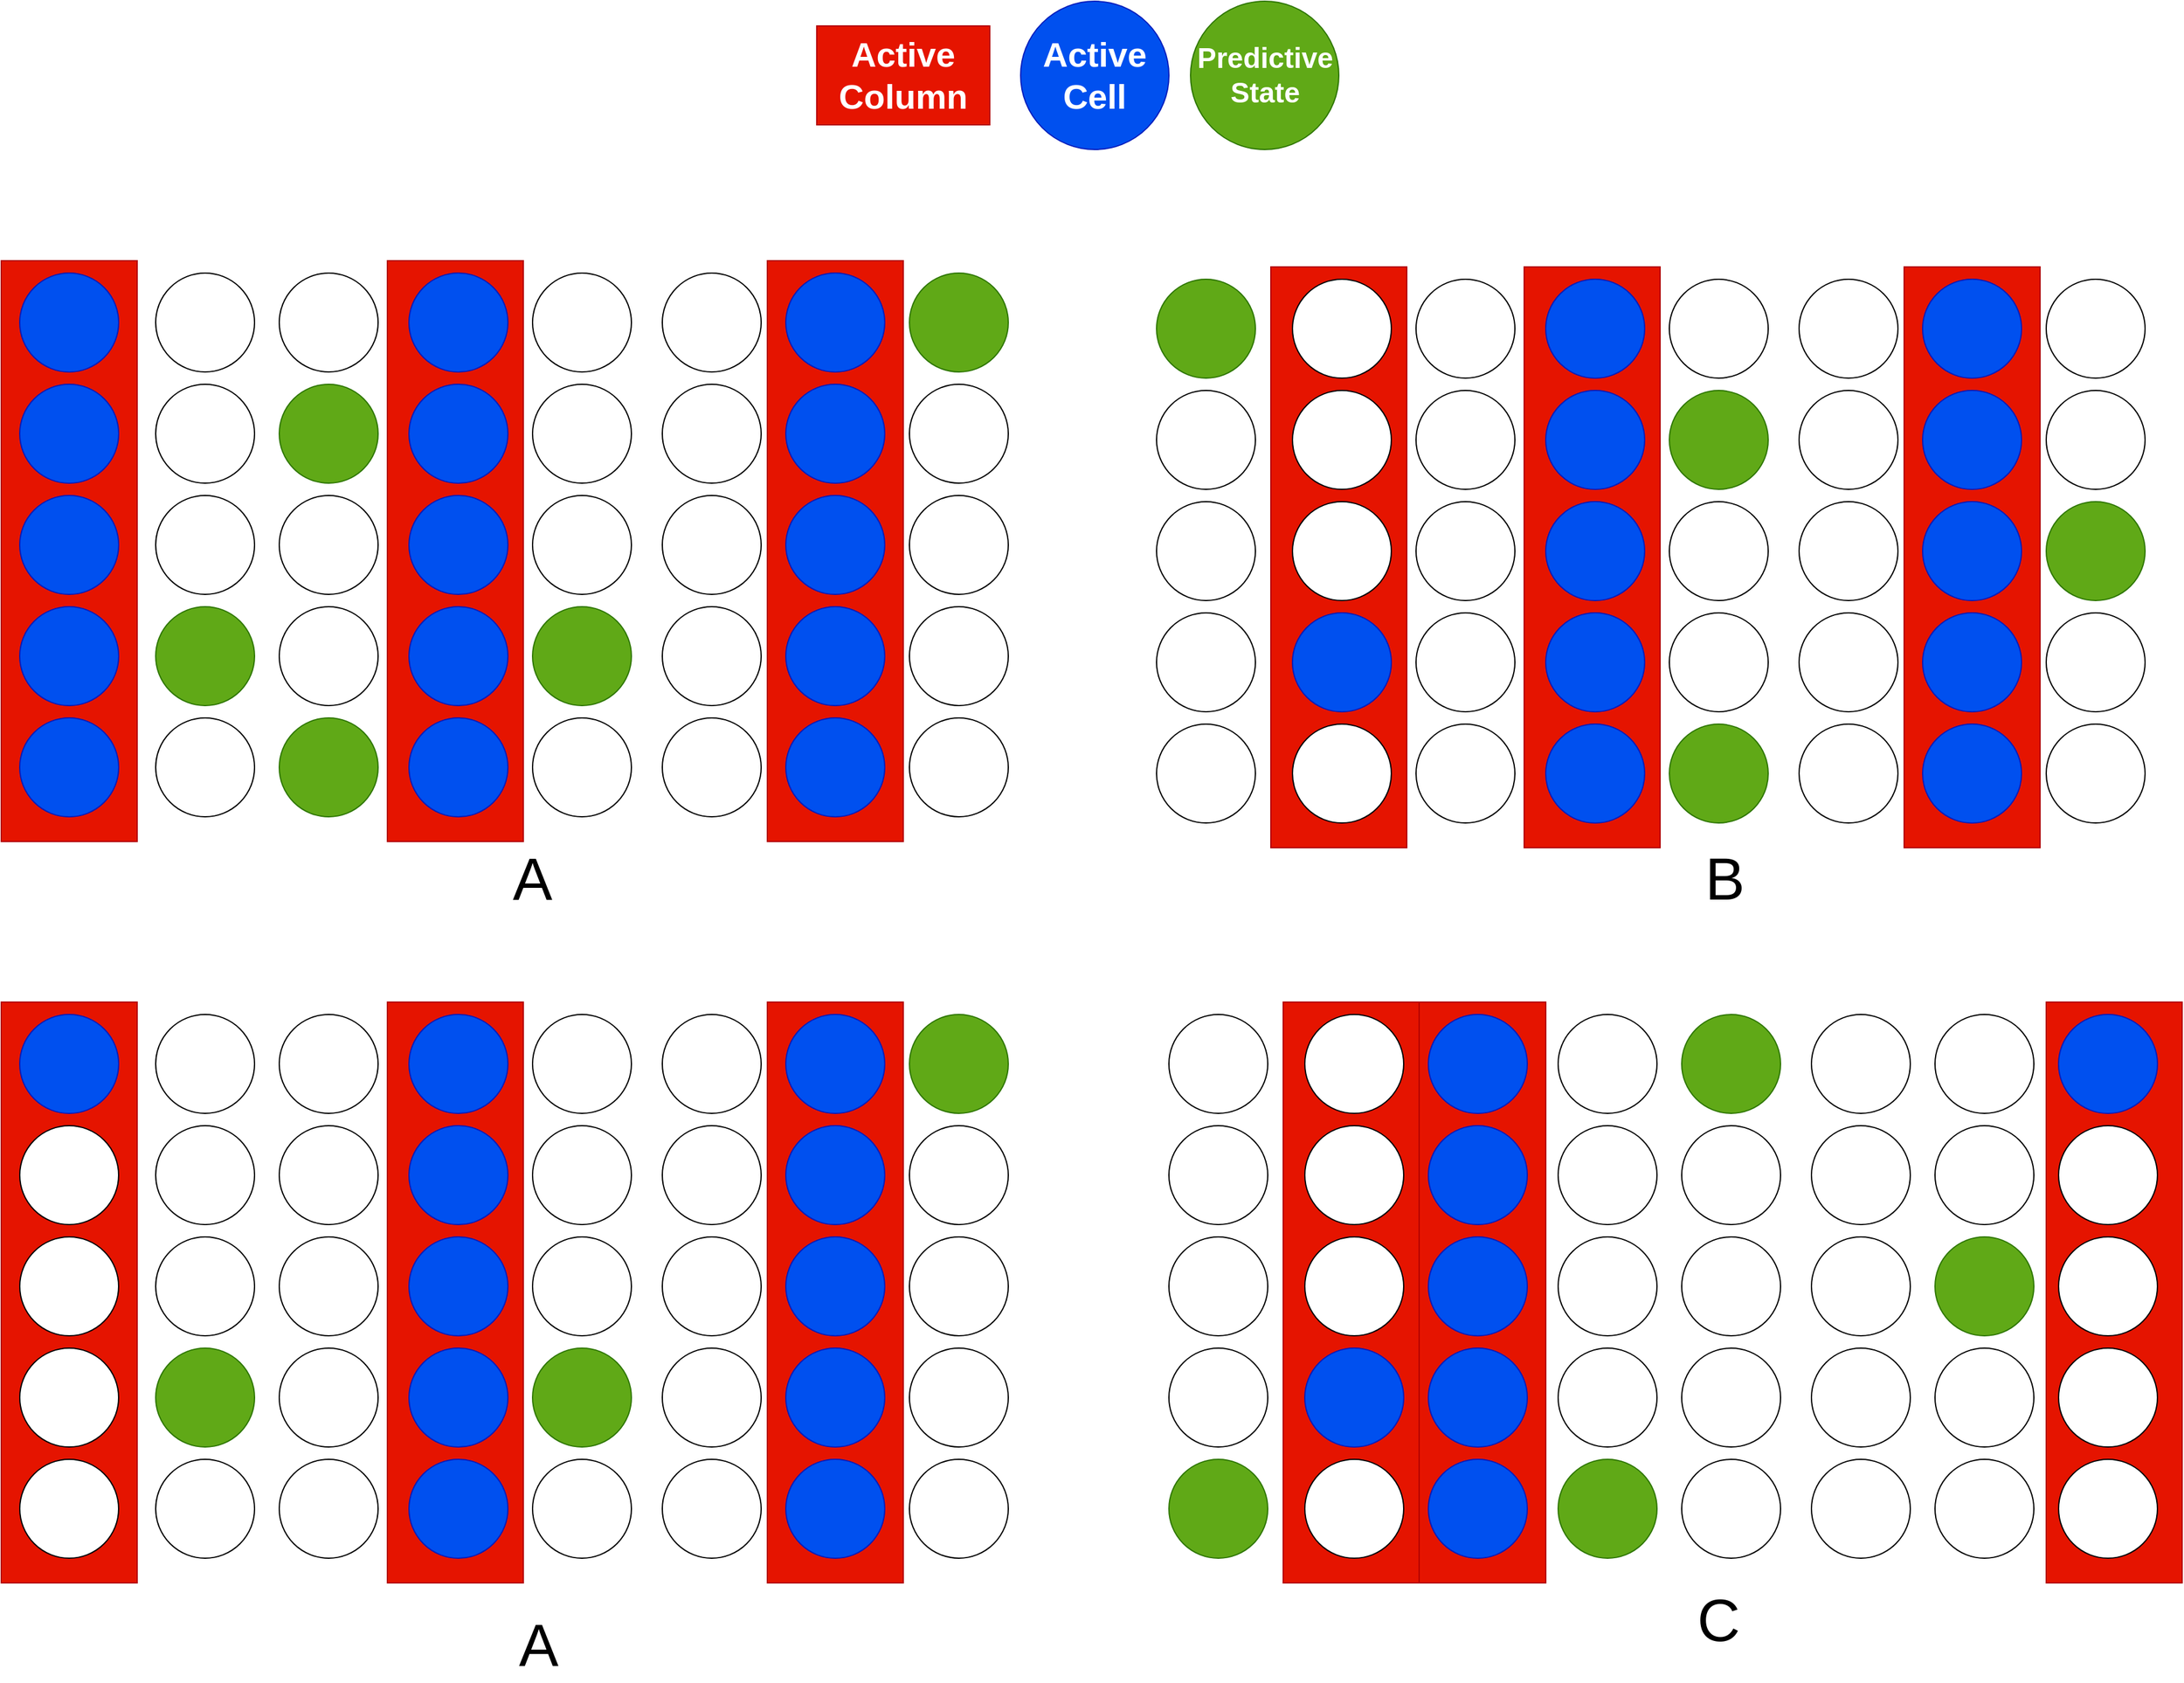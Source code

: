 <mxfile version="10.6.2" type="device"><diagram id="vRl3H_uOn_F6-EeL6RsB" name="Page-1"><mxGraphModel dx="2788" dy="1520" grid="1" gridSize="10" guides="1" tooltips="1" connect="1" arrows="1" fold="1" page="1" pageScale="1" pageWidth="850" pageHeight="1100" math="0" shadow="0"><root><mxCell id="0"/><mxCell id="1" parent="0"/><mxCell id="2DzXHyVf-GQSDitXExk8-95" value="" style="rounded=0;whiteSpace=wrap;html=1;fillColor=#e51400;strokeColor=#B20000;fontColor=#ffffff;" parent="1" vertex="1"><mxGeometry x="680" y="670" width="110" height="470" as="geometry"/></mxCell><mxCell id="2DzXHyVf-GQSDitXExk8-94" value="" style="rounded=0;whiteSpace=wrap;html=1;fillColor=#e51400;strokeColor=#B20000;fontColor=#ffffff;" parent="1" vertex="1"><mxGeometry x="372.5" y="670" width="110" height="470" as="geometry"/></mxCell><mxCell id="2DzXHyVf-GQSDitXExk8-93" value="" style="rounded=0;whiteSpace=wrap;html=1;fillColor=#e51400;strokeColor=#B20000;fontColor=#ffffff;" parent="1" vertex="1"><mxGeometry x="60" y="670" width="110" height="470" as="geometry"/></mxCell><mxCell id="2DzXHyVf-GQSDitXExk8-43" value="" style="ellipse;whiteSpace=wrap;html=1;aspect=fixed;fillColor=#0050ef;strokeColor=#001DBC;fontColor=#ffffff;" parent="1" vertex="1"><mxGeometry x="75" y="680" width="80" height="80" as="geometry"/></mxCell><mxCell id="2DzXHyVf-GQSDitXExk8-44" value="" style="ellipse;whiteSpace=wrap;html=1;aspect=fixed;fillColor=#0050ef;strokeColor=#001DBC;fontColor=#ffffff;" parent="1" vertex="1"><mxGeometry x="75" y="770" width="80" height="80" as="geometry"/></mxCell><mxCell id="2DzXHyVf-GQSDitXExk8-45" value="" style="ellipse;whiteSpace=wrap;html=1;aspect=fixed;fillColor=#0050ef;strokeColor=#001DBC;fontColor=#ffffff;" parent="1" vertex="1"><mxGeometry x="75" y="860" width="80" height="80" as="geometry"/></mxCell><mxCell id="2DzXHyVf-GQSDitXExk8-46" value="" style="ellipse;whiteSpace=wrap;html=1;aspect=fixed;fillColor=#0050ef;strokeColor=#001DBC;fontColor=#ffffff;" parent="1" vertex="1"><mxGeometry x="75" y="950" width="80" height="80" as="geometry"/></mxCell><mxCell id="2DzXHyVf-GQSDitXExk8-47" value="" style="ellipse;whiteSpace=wrap;html=1;aspect=fixed;fillColor=#0050ef;strokeColor=#001DBC;fontColor=#ffffff;" parent="1" vertex="1"><mxGeometry x="75" y="1040" width="80" height="80" as="geometry"/></mxCell><mxCell id="2DzXHyVf-GQSDitXExk8-48" value="" style="ellipse;whiteSpace=wrap;html=1;aspect=fixed;" parent="1" vertex="1"><mxGeometry x="185" y="680" width="80" height="80" as="geometry"/></mxCell><mxCell id="2DzXHyVf-GQSDitXExk8-49" value="" style="ellipse;whiteSpace=wrap;html=1;aspect=fixed;" parent="1" vertex="1"><mxGeometry x="185" y="770" width="80" height="80" as="geometry"/></mxCell><mxCell id="2DzXHyVf-GQSDitXExk8-50" value="" style="ellipse;whiteSpace=wrap;html=1;aspect=fixed;" parent="1" vertex="1"><mxGeometry x="185" y="860" width="80" height="80" as="geometry"/></mxCell><mxCell id="2DzXHyVf-GQSDitXExk8-51" value="" style="ellipse;whiteSpace=wrap;html=1;aspect=fixed;fillColor=#60a917;strokeColor=#2D7600;fontColor=#ffffff;" parent="1" vertex="1"><mxGeometry x="185" y="950" width="80" height="80" as="geometry"/></mxCell><mxCell id="2DzXHyVf-GQSDitXExk8-52" value="" style="ellipse;whiteSpace=wrap;html=1;aspect=fixed;" parent="1" vertex="1"><mxGeometry x="185" y="1040" width="80" height="80" as="geometry"/></mxCell><mxCell id="2DzXHyVf-GQSDitXExk8-53" value="" style="ellipse;whiteSpace=wrap;html=1;aspect=fixed;" parent="1" vertex="1"><mxGeometry x="285" y="680" width="80" height="80" as="geometry"/></mxCell><mxCell id="2DzXHyVf-GQSDitXExk8-54" value="" style="ellipse;whiteSpace=wrap;html=1;aspect=fixed;fillColor=#60a917;strokeColor=#2D7600;fontColor=#ffffff;" parent="1" vertex="1"><mxGeometry x="285" y="770" width="80" height="80" as="geometry"/></mxCell><mxCell id="2DzXHyVf-GQSDitXExk8-55" value="" style="ellipse;whiteSpace=wrap;html=1;aspect=fixed;" parent="1" vertex="1"><mxGeometry x="285" y="860" width="80" height="80" as="geometry"/></mxCell><mxCell id="2DzXHyVf-GQSDitXExk8-56" value="" style="ellipse;whiteSpace=wrap;html=1;aspect=fixed;" parent="1" vertex="1"><mxGeometry x="285" y="950" width="80" height="80" as="geometry"/></mxCell><mxCell id="2DzXHyVf-GQSDitXExk8-57" value="" style="ellipse;whiteSpace=wrap;html=1;aspect=fixed;fillColor=#60a917;strokeColor=#2D7600;fontColor=#ffffff;" parent="1" vertex="1"><mxGeometry x="285" y="1040" width="80" height="80" as="geometry"/></mxCell><mxCell id="2DzXHyVf-GQSDitXExk8-58" value="" style="ellipse;whiteSpace=wrap;html=1;aspect=fixed;fillColor=#0050ef;strokeColor=#001DBC;fontColor=#ffffff;" parent="1" vertex="1"><mxGeometry x="390" y="680" width="80" height="80" as="geometry"/></mxCell><mxCell id="2DzXHyVf-GQSDitXExk8-59" value="" style="ellipse;whiteSpace=wrap;html=1;aspect=fixed;fillColor=#0050ef;strokeColor=#001DBC;fontColor=#ffffff;" parent="1" vertex="1"><mxGeometry x="390" y="770" width="80" height="80" as="geometry"/></mxCell><mxCell id="2DzXHyVf-GQSDitXExk8-60" value="" style="ellipse;whiteSpace=wrap;html=1;aspect=fixed;fillColor=#0050ef;strokeColor=#001DBC;fontColor=#ffffff;" parent="1" vertex="1"><mxGeometry x="390" y="860" width="80" height="80" as="geometry"/></mxCell><mxCell id="2DzXHyVf-GQSDitXExk8-61" value="" style="ellipse;whiteSpace=wrap;html=1;aspect=fixed;fillColor=#0050ef;strokeColor=#001DBC;fontColor=#ffffff;" parent="1" vertex="1"><mxGeometry x="390" y="950" width="80" height="80" as="geometry"/></mxCell><mxCell id="2DzXHyVf-GQSDitXExk8-62" value="" style="ellipse;whiteSpace=wrap;html=1;aspect=fixed;fillColor=#0050ef;strokeColor=#001DBC;fontColor=#ffffff;" parent="1" vertex="1"><mxGeometry x="390" y="1040" width="80" height="80" as="geometry"/></mxCell><mxCell id="2DzXHyVf-GQSDitXExk8-63" value="" style="ellipse;whiteSpace=wrap;html=1;aspect=fixed;" parent="1" vertex="1"><mxGeometry x="490" y="680" width="80" height="80" as="geometry"/></mxCell><mxCell id="2DzXHyVf-GQSDitXExk8-64" value="" style="ellipse;whiteSpace=wrap;html=1;aspect=fixed;" parent="1" vertex="1"><mxGeometry x="490" y="770" width="80" height="80" as="geometry"/></mxCell><mxCell id="2DzXHyVf-GQSDitXExk8-65" value="" style="ellipse;whiteSpace=wrap;html=1;aspect=fixed;" parent="1" vertex="1"><mxGeometry x="490" y="860" width="80" height="80" as="geometry"/></mxCell><mxCell id="2DzXHyVf-GQSDitXExk8-66" value="" style="ellipse;whiteSpace=wrap;html=1;aspect=fixed;fillColor=#60a917;strokeColor=#2D7600;fontColor=#ffffff;" parent="1" vertex="1"><mxGeometry x="490" y="950" width="80" height="80" as="geometry"/></mxCell><mxCell id="2DzXHyVf-GQSDitXExk8-67" value="" style="ellipse;whiteSpace=wrap;html=1;aspect=fixed;" parent="1" vertex="1"><mxGeometry x="490" y="1040" width="80" height="80" as="geometry"/></mxCell><mxCell id="2DzXHyVf-GQSDitXExk8-68" value="" style="ellipse;whiteSpace=wrap;html=1;aspect=fixed;" parent="1" vertex="1"><mxGeometry x="595" y="680" width="80" height="80" as="geometry"/></mxCell><mxCell id="2DzXHyVf-GQSDitXExk8-69" value="" style="ellipse;whiteSpace=wrap;html=1;aspect=fixed;" parent="1" vertex="1"><mxGeometry x="595" y="770" width="80" height="80" as="geometry"/></mxCell><mxCell id="2DzXHyVf-GQSDitXExk8-70" value="" style="ellipse;whiteSpace=wrap;html=1;aspect=fixed;" parent="1" vertex="1"><mxGeometry x="595" y="860" width="80" height="80" as="geometry"/></mxCell><mxCell id="2DzXHyVf-GQSDitXExk8-71" value="" style="ellipse;whiteSpace=wrap;html=1;aspect=fixed;" parent="1" vertex="1"><mxGeometry x="595" y="950" width="80" height="80" as="geometry"/></mxCell><mxCell id="2DzXHyVf-GQSDitXExk8-72" value="" style="ellipse;whiteSpace=wrap;html=1;aspect=fixed;" parent="1" vertex="1"><mxGeometry x="595" y="1040" width="80" height="80" as="geometry"/></mxCell><mxCell id="2DzXHyVf-GQSDitXExk8-73" value="" style="ellipse;whiteSpace=wrap;html=1;aspect=fixed;fillColor=#0050ef;strokeColor=#001DBC;fontColor=#ffffff;" parent="1" vertex="1"><mxGeometry x="695" y="680" width="80" height="80" as="geometry"/></mxCell><mxCell id="2DzXHyVf-GQSDitXExk8-74" value="" style="ellipse;whiteSpace=wrap;html=1;aspect=fixed;fillColor=#0050ef;strokeColor=#001DBC;fontColor=#ffffff;" parent="1" vertex="1"><mxGeometry x="695" y="770" width="80" height="80" as="geometry"/></mxCell><mxCell id="2DzXHyVf-GQSDitXExk8-75" value="" style="ellipse;whiteSpace=wrap;html=1;aspect=fixed;fillColor=#0050ef;strokeColor=#001DBC;fontColor=#ffffff;" parent="1" vertex="1"><mxGeometry x="695" y="860" width="80" height="80" as="geometry"/></mxCell><mxCell id="2DzXHyVf-GQSDitXExk8-76" value="" style="ellipse;whiteSpace=wrap;html=1;aspect=fixed;fillColor=#0050ef;strokeColor=#001DBC;fontColor=#ffffff;" parent="1" vertex="1"><mxGeometry x="695" y="950" width="80" height="80" as="geometry"/></mxCell><mxCell id="2DzXHyVf-GQSDitXExk8-77" value="" style="ellipse;whiteSpace=wrap;html=1;aspect=fixed;fillColor=#0050ef;strokeColor=#001DBC;fontColor=#ffffff;" parent="1" vertex="1"><mxGeometry x="695" y="1040" width="80" height="80" as="geometry"/></mxCell><mxCell id="2DzXHyVf-GQSDitXExk8-78" value="" style="ellipse;whiteSpace=wrap;html=1;aspect=fixed;fillColor=#60a917;strokeColor=#2D7600;fontColor=#ffffff;" parent="1" vertex="1"><mxGeometry x="795" y="680" width="80" height="80" as="geometry"/></mxCell><mxCell id="2DzXHyVf-GQSDitXExk8-79" value="" style="ellipse;whiteSpace=wrap;html=1;aspect=fixed;" parent="1" vertex="1"><mxGeometry x="795" y="770" width="80" height="80" as="geometry"/></mxCell><mxCell id="2DzXHyVf-GQSDitXExk8-80" value="" style="ellipse;whiteSpace=wrap;html=1;aspect=fixed;" parent="1" vertex="1"><mxGeometry x="795" y="860" width="80" height="80" as="geometry"/></mxCell><mxCell id="2DzXHyVf-GQSDitXExk8-81" value="" style="ellipse;whiteSpace=wrap;html=1;aspect=fixed;" parent="1" vertex="1"><mxGeometry x="795" y="950" width="80" height="80" as="geometry"/></mxCell><mxCell id="2DzXHyVf-GQSDitXExk8-82" value="" style="ellipse;whiteSpace=wrap;html=1;aspect=fixed;" parent="1" vertex="1"><mxGeometry x="795" y="1040" width="80" height="80" as="geometry"/></mxCell><mxCell id="2DzXHyVf-GQSDitXExk8-96" value="&lt;font style=&quot;font-size: 28px;&quot;&gt;Active Column&lt;/font&gt;" style="rounded=0;whiteSpace=wrap;html=1;fillColor=#e51400;strokeColor=#B20000;fontColor=#ffffff;fontSize=28;fontStyle=1" parent="1" vertex="1"><mxGeometry x="720" y="480" width="140" height="80" as="geometry"/></mxCell><mxCell id="2DzXHyVf-GQSDitXExk8-97" value="Active Cell" style="ellipse;whiteSpace=wrap;html=1;aspect=fixed;fontSize=28;fillColor=#0050ef;strokeColor=#001DBC;fontColor=#ffffff;fontStyle=1" parent="1" vertex="1"><mxGeometry x="885" y="460" width="120" height="120" as="geometry"/></mxCell><mxCell id="2DzXHyVf-GQSDitXExk8-98" value="Predictive&lt;br style=&quot;font-size: 23px;&quot;&gt;State&lt;br style=&quot;font-size: 23px;&quot;&gt;" style="ellipse;whiteSpace=wrap;html=1;aspect=fixed;fontSize=23;fillColor=#60a917;strokeColor=#2D7600;fontColor=#ffffff;fontStyle=1" parent="1" vertex="1"><mxGeometry x="1022.5" y="460" width="120" height="120" as="geometry"/></mxCell><mxCell id="YRMJ8QFON1464RhB-1rw-1" value="" style="rounded=0;whiteSpace=wrap;html=1;fillColor=#e51400;strokeColor=#B20000;fontColor=#ffffff;" parent="1" vertex="1"><mxGeometry x="1600" y="675" width="110" height="470" as="geometry"/></mxCell><mxCell id="YRMJ8QFON1464RhB-1rw-2" value="" style="rounded=0;whiteSpace=wrap;html=1;fillColor=#e51400;strokeColor=#B20000;fontColor=#ffffff;" parent="1" vertex="1"><mxGeometry x="1292.5" y="675" width="110" height="470" as="geometry"/></mxCell><mxCell id="YRMJ8QFON1464RhB-1rw-3" value="" style="rounded=0;whiteSpace=wrap;html=1;fillColor=#e51400;strokeColor=#B20000;fontColor=#ffffff;" parent="1" vertex="1"><mxGeometry x="1087.5" y="675" width="110" height="470" as="geometry"/></mxCell><mxCell id="YRMJ8QFON1464RhB-1rw-4" value="" style="ellipse;whiteSpace=wrap;html=1;aspect=fixed;fillColor=#60a917;strokeColor=#2D7600;fontColor=#ffffff;" parent="1" vertex="1"><mxGeometry x="995" y="685" width="80" height="80" as="geometry"/></mxCell><mxCell id="YRMJ8QFON1464RhB-1rw-5" value="" style="ellipse;whiteSpace=wrap;html=1;aspect=fixed;" parent="1" vertex="1"><mxGeometry x="995" y="775" width="80" height="80" as="geometry"/></mxCell><mxCell id="YRMJ8QFON1464RhB-1rw-6" value="" style="ellipse;whiteSpace=wrap;html=1;aspect=fixed;" parent="1" vertex="1"><mxGeometry x="995" y="865" width="80" height="80" as="geometry"/></mxCell><mxCell id="YRMJ8QFON1464RhB-1rw-7" value="" style="ellipse;whiteSpace=wrap;html=1;aspect=fixed;" parent="1" vertex="1"><mxGeometry x="995" y="955" width="80" height="80" as="geometry"/></mxCell><mxCell id="YRMJ8QFON1464RhB-1rw-8" value="" style="ellipse;whiteSpace=wrap;html=1;aspect=fixed;" parent="1" vertex="1"><mxGeometry x="995" y="1045" width="80" height="80" as="geometry"/></mxCell><mxCell id="YRMJ8QFON1464RhB-1rw-9" value="" style="ellipse;whiteSpace=wrap;html=1;aspect=fixed;" parent="1" vertex="1"><mxGeometry x="1105" y="685" width="80" height="80" as="geometry"/></mxCell><mxCell id="YRMJ8QFON1464RhB-1rw-10" value="" style="ellipse;whiteSpace=wrap;html=1;aspect=fixed;" parent="1" vertex="1"><mxGeometry x="1105" y="775" width="80" height="80" as="geometry"/></mxCell><mxCell id="YRMJ8QFON1464RhB-1rw-11" value="" style="ellipse;whiteSpace=wrap;html=1;aspect=fixed;" parent="1" vertex="1"><mxGeometry x="1105" y="865" width="80" height="80" as="geometry"/></mxCell><mxCell id="YRMJ8QFON1464RhB-1rw-12" value="" style="ellipse;whiteSpace=wrap;html=1;aspect=fixed;fillColor=#0050ef;strokeColor=#001DBC;fontColor=#ffffff;" parent="1" vertex="1"><mxGeometry x="1105" y="955" width="80" height="80" as="geometry"/></mxCell><mxCell id="YRMJ8QFON1464RhB-1rw-13" value="" style="ellipse;whiteSpace=wrap;html=1;aspect=fixed;" parent="1" vertex="1"><mxGeometry x="1105" y="1045" width="80" height="80" as="geometry"/></mxCell><mxCell id="YRMJ8QFON1464RhB-1rw-14" value="" style="ellipse;whiteSpace=wrap;html=1;aspect=fixed;" parent="1" vertex="1"><mxGeometry x="1205" y="685" width="80" height="80" as="geometry"/></mxCell><mxCell id="YRMJ8QFON1464RhB-1rw-15" value="" style="ellipse;whiteSpace=wrap;html=1;aspect=fixed;" parent="1" vertex="1"><mxGeometry x="1205" y="775" width="80" height="80" as="geometry"/></mxCell><mxCell id="YRMJ8QFON1464RhB-1rw-16" value="" style="ellipse;whiteSpace=wrap;html=1;aspect=fixed;" parent="1" vertex="1"><mxGeometry x="1205" y="865" width="80" height="80" as="geometry"/></mxCell><mxCell id="YRMJ8QFON1464RhB-1rw-17" value="" style="ellipse;whiteSpace=wrap;html=1;aspect=fixed;" parent="1" vertex="1"><mxGeometry x="1205" y="955" width="80" height="80" as="geometry"/></mxCell><mxCell id="YRMJ8QFON1464RhB-1rw-18" value="" style="ellipse;whiteSpace=wrap;html=1;aspect=fixed;" parent="1" vertex="1"><mxGeometry x="1205" y="1045" width="80" height="80" as="geometry"/></mxCell><mxCell id="YRMJ8QFON1464RhB-1rw-19" value="" style="ellipse;whiteSpace=wrap;html=1;aspect=fixed;fillColor=#0050ef;strokeColor=#001DBC;fontColor=#ffffff;" parent="1" vertex="1"><mxGeometry x="1310" y="685" width="80" height="80" as="geometry"/></mxCell><mxCell id="YRMJ8QFON1464RhB-1rw-20" value="" style="ellipse;whiteSpace=wrap;html=1;aspect=fixed;fillColor=#0050ef;strokeColor=#001DBC;fontColor=#ffffff;" parent="1" vertex="1"><mxGeometry x="1310" y="775" width="80" height="80" as="geometry"/></mxCell><mxCell id="YRMJ8QFON1464RhB-1rw-21" value="" style="ellipse;whiteSpace=wrap;html=1;aspect=fixed;fillColor=#0050ef;strokeColor=#001DBC;fontColor=#ffffff;" parent="1" vertex="1"><mxGeometry x="1310" y="865" width="80" height="80" as="geometry"/></mxCell><mxCell id="YRMJ8QFON1464RhB-1rw-22" value="" style="ellipse;whiteSpace=wrap;html=1;aspect=fixed;fillColor=#0050ef;strokeColor=#001DBC;fontColor=#ffffff;" parent="1" vertex="1"><mxGeometry x="1310" y="955" width="80" height="80" as="geometry"/></mxCell><mxCell id="YRMJ8QFON1464RhB-1rw-23" value="" style="ellipse;whiteSpace=wrap;html=1;aspect=fixed;fillColor=#0050ef;strokeColor=#001DBC;fontColor=#ffffff;" parent="1" vertex="1"><mxGeometry x="1310" y="1045" width="80" height="80" as="geometry"/></mxCell><mxCell id="YRMJ8QFON1464RhB-1rw-24" value="" style="ellipse;whiteSpace=wrap;html=1;aspect=fixed;" parent="1" vertex="1"><mxGeometry x="1410" y="685" width="80" height="80" as="geometry"/></mxCell><mxCell id="YRMJ8QFON1464RhB-1rw-25" value="" style="ellipse;whiteSpace=wrap;html=1;aspect=fixed;fillColor=#60a917;strokeColor=#2D7600;fontColor=#ffffff;" parent="1" vertex="1"><mxGeometry x="1410" y="775" width="80" height="80" as="geometry"/></mxCell><mxCell id="YRMJ8QFON1464RhB-1rw-26" value="" style="ellipse;whiteSpace=wrap;html=1;aspect=fixed;" parent="1" vertex="1"><mxGeometry x="1410" y="865" width="80" height="80" as="geometry"/></mxCell><mxCell id="YRMJ8QFON1464RhB-1rw-27" value="" style="ellipse;whiteSpace=wrap;html=1;aspect=fixed;" parent="1" vertex="1"><mxGeometry x="1410" y="955" width="80" height="80" as="geometry"/></mxCell><mxCell id="YRMJ8QFON1464RhB-1rw-28" value="" style="ellipse;whiteSpace=wrap;html=1;aspect=fixed;fillColor=#60a917;strokeColor=#2D7600;fontColor=#ffffff;" parent="1" vertex="1"><mxGeometry x="1410" y="1045" width="80" height="80" as="geometry"/></mxCell><mxCell id="YRMJ8QFON1464RhB-1rw-29" value="" style="ellipse;whiteSpace=wrap;html=1;aspect=fixed;" parent="1" vertex="1"><mxGeometry x="1515" y="685" width="80" height="80" as="geometry"/></mxCell><mxCell id="YRMJ8QFON1464RhB-1rw-30" value="" style="ellipse;whiteSpace=wrap;html=1;aspect=fixed;" parent="1" vertex="1"><mxGeometry x="1515" y="775" width="80" height="80" as="geometry"/></mxCell><mxCell id="YRMJ8QFON1464RhB-1rw-31" value="" style="ellipse;whiteSpace=wrap;html=1;aspect=fixed;" parent="1" vertex="1"><mxGeometry x="1515" y="865" width="80" height="80" as="geometry"/></mxCell><mxCell id="YRMJ8QFON1464RhB-1rw-32" value="" style="ellipse;whiteSpace=wrap;html=1;aspect=fixed;" parent="1" vertex="1"><mxGeometry x="1515" y="955" width="80" height="80" as="geometry"/></mxCell><mxCell id="YRMJ8QFON1464RhB-1rw-33" value="" style="ellipse;whiteSpace=wrap;html=1;aspect=fixed;" parent="1" vertex="1"><mxGeometry x="1515" y="1045" width="80" height="80" as="geometry"/></mxCell><mxCell id="YRMJ8QFON1464RhB-1rw-34" value="" style="ellipse;whiteSpace=wrap;html=1;aspect=fixed;fillColor=#0050ef;strokeColor=#001DBC;fontColor=#ffffff;" parent="1" vertex="1"><mxGeometry x="1615" y="685" width="80" height="80" as="geometry"/></mxCell><mxCell id="YRMJ8QFON1464RhB-1rw-35" value="" style="ellipse;whiteSpace=wrap;html=1;aspect=fixed;fillColor=#0050ef;strokeColor=#001DBC;fontColor=#ffffff;" parent="1" vertex="1"><mxGeometry x="1615" y="775" width="80" height="80" as="geometry"/></mxCell><mxCell id="YRMJ8QFON1464RhB-1rw-36" value="" style="ellipse;whiteSpace=wrap;html=1;aspect=fixed;fillColor=#0050ef;strokeColor=#001DBC;fontColor=#ffffff;" parent="1" vertex="1"><mxGeometry x="1615" y="865" width="80" height="80" as="geometry"/></mxCell><mxCell id="YRMJ8QFON1464RhB-1rw-37" value="" style="ellipse;whiteSpace=wrap;html=1;aspect=fixed;fillColor=#0050ef;strokeColor=#001DBC;fontColor=#ffffff;" parent="1" vertex="1"><mxGeometry x="1615" y="955" width="80" height="80" as="geometry"/></mxCell><mxCell id="YRMJ8QFON1464RhB-1rw-38" value="" style="ellipse;whiteSpace=wrap;html=1;aspect=fixed;fillColor=#0050ef;strokeColor=#001DBC;fontColor=#ffffff;" parent="1" vertex="1"><mxGeometry x="1615" y="1045" width="80" height="80" as="geometry"/></mxCell><mxCell id="YRMJ8QFON1464RhB-1rw-39" value="" style="ellipse;whiteSpace=wrap;html=1;aspect=fixed;" parent="1" vertex="1"><mxGeometry x="1715" y="685" width="80" height="80" as="geometry"/></mxCell><mxCell id="YRMJ8QFON1464RhB-1rw-40" value="" style="ellipse;whiteSpace=wrap;html=1;aspect=fixed;" parent="1" vertex="1"><mxGeometry x="1715" y="775" width="80" height="80" as="geometry"/></mxCell><mxCell id="YRMJ8QFON1464RhB-1rw-41" value="" style="ellipse;whiteSpace=wrap;html=1;aspect=fixed;fillColor=#60a917;strokeColor=#2D7600;fontColor=#ffffff;" parent="1" vertex="1"><mxGeometry x="1715" y="865" width="80" height="80" as="geometry"/></mxCell><mxCell id="YRMJ8QFON1464RhB-1rw-42" value="" style="ellipse;whiteSpace=wrap;html=1;aspect=fixed;" parent="1" vertex="1"><mxGeometry x="1715" y="955" width="80" height="80" as="geometry"/></mxCell><mxCell id="YRMJ8QFON1464RhB-1rw-43" value="" style="ellipse;whiteSpace=wrap;html=1;aspect=fixed;" parent="1" vertex="1"><mxGeometry x="1715" y="1045" width="80" height="80" as="geometry"/></mxCell><mxCell id="YRMJ8QFON1464RhB-1rw-44" value="" style="rounded=0;whiteSpace=wrap;html=1;fillColor=#e51400;strokeColor=#B20000;fontColor=#ffffff;" parent="1" vertex="1"><mxGeometry x="680" y="1270" width="110" height="470" as="geometry"/></mxCell><mxCell id="YRMJ8QFON1464RhB-1rw-45" value="" style="rounded=0;whiteSpace=wrap;html=1;fillColor=#e51400;strokeColor=#B20000;fontColor=#ffffff;" parent="1" vertex="1"><mxGeometry x="372.5" y="1270" width="110" height="470" as="geometry"/></mxCell><mxCell id="YRMJ8QFON1464RhB-1rw-46" value="" style="rounded=0;whiteSpace=wrap;html=1;fillColor=#e51400;strokeColor=#B20000;fontColor=#ffffff;" parent="1" vertex="1"><mxGeometry x="60" y="1270" width="110" height="470" as="geometry"/></mxCell><mxCell id="YRMJ8QFON1464RhB-1rw-47" value="" style="ellipse;whiteSpace=wrap;html=1;aspect=fixed;fillColor=#0050ef;strokeColor=#001DBC;fontColor=#ffffff;" parent="1" vertex="1"><mxGeometry x="75" y="1280" width="80" height="80" as="geometry"/></mxCell><mxCell id="YRMJ8QFON1464RhB-1rw-48" value="" style="ellipse;whiteSpace=wrap;html=1;aspect=fixed;" parent="1" vertex="1"><mxGeometry x="75" y="1370" width="80" height="80" as="geometry"/></mxCell><mxCell id="YRMJ8QFON1464RhB-1rw-49" value="" style="ellipse;whiteSpace=wrap;html=1;aspect=fixed;" parent="1" vertex="1"><mxGeometry x="75" y="1460" width="80" height="80" as="geometry"/></mxCell><mxCell id="YRMJ8QFON1464RhB-1rw-50" value="" style="ellipse;whiteSpace=wrap;html=1;aspect=fixed;" parent="1" vertex="1"><mxGeometry x="75" y="1550" width="80" height="80" as="geometry"/></mxCell><mxCell id="YRMJ8QFON1464RhB-1rw-51" value="" style="ellipse;whiteSpace=wrap;html=1;aspect=fixed;" parent="1" vertex="1"><mxGeometry x="75" y="1640" width="80" height="80" as="geometry"/></mxCell><mxCell id="YRMJ8QFON1464RhB-1rw-52" value="" style="ellipse;whiteSpace=wrap;html=1;aspect=fixed;" parent="1" vertex="1"><mxGeometry x="185" y="1280" width="80" height="80" as="geometry"/></mxCell><mxCell id="YRMJ8QFON1464RhB-1rw-53" value="" style="ellipse;whiteSpace=wrap;html=1;aspect=fixed;" parent="1" vertex="1"><mxGeometry x="185" y="1370" width="80" height="80" as="geometry"/></mxCell><mxCell id="YRMJ8QFON1464RhB-1rw-54" value="" style="ellipse;whiteSpace=wrap;html=1;aspect=fixed;" parent="1" vertex="1"><mxGeometry x="185" y="1460" width="80" height="80" as="geometry"/></mxCell><mxCell id="YRMJ8QFON1464RhB-1rw-55" value="" style="ellipse;whiteSpace=wrap;html=1;aspect=fixed;fillColor=#60a917;strokeColor=#2D7600;fontColor=#ffffff;" parent="1" vertex="1"><mxGeometry x="185" y="1550" width="80" height="80" as="geometry"/></mxCell><mxCell id="YRMJ8QFON1464RhB-1rw-56" value="" style="ellipse;whiteSpace=wrap;html=1;aspect=fixed;" parent="1" vertex="1"><mxGeometry x="185" y="1640" width="80" height="80" as="geometry"/></mxCell><mxCell id="YRMJ8QFON1464RhB-1rw-57" value="" style="ellipse;whiteSpace=wrap;html=1;aspect=fixed;" parent="1" vertex="1"><mxGeometry x="285" y="1280" width="80" height="80" as="geometry"/></mxCell><mxCell id="YRMJ8QFON1464RhB-1rw-58" value="" style="ellipse;whiteSpace=wrap;html=1;aspect=fixed;" parent="1" vertex="1"><mxGeometry x="285" y="1370" width="80" height="80" as="geometry"/></mxCell><mxCell id="YRMJ8QFON1464RhB-1rw-59" value="" style="ellipse;whiteSpace=wrap;html=1;aspect=fixed;" parent="1" vertex="1"><mxGeometry x="285" y="1460" width="80" height="80" as="geometry"/></mxCell><mxCell id="YRMJ8QFON1464RhB-1rw-60" value="" style="ellipse;whiteSpace=wrap;html=1;aspect=fixed;" parent="1" vertex="1"><mxGeometry x="285" y="1550" width="80" height="80" as="geometry"/></mxCell><mxCell id="YRMJ8QFON1464RhB-1rw-61" value="" style="ellipse;whiteSpace=wrap;html=1;aspect=fixed;" parent="1" vertex="1"><mxGeometry x="285" y="1640" width="80" height="80" as="geometry"/></mxCell><mxCell id="YRMJ8QFON1464RhB-1rw-62" value="" style="ellipse;whiteSpace=wrap;html=1;aspect=fixed;fillColor=#0050ef;strokeColor=#001DBC;fontColor=#ffffff;" parent="1" vertex="1"><mxGeometry x="390" y="1280" width="80" height="80" as="geometry"/></mxCell><mxCell id="YRMJ8QFON1464RhB-1rw-63" value="" style="ellipse;whiteSpace=wrap;html=1;aspect=fixed;fillColor=#0050ef;strokeColor=#001DBC;fontColor=#ffffff;" parent="1" vertex="1"><mxGeometry x="390" y="1370" width="80" height="80" as="geometry"/></mxCell><mxCell id="YRMJ8QFON1464RhB-1rw-64" value="" style="ellipse;whiteSpace=wrap;html=1;aspect=fixed;fillColor=#0050ef;strokeColor=#001DBC;fontColor=#ffffff;" parent="1" vertex="1"><mxGeometry x="390" y="1460" width="80" height="80" as="geometry"/></mxCell><mxCell id="YRMJ8QFON1464RhB-1rw-65" value="" style="ellipse;whiteSpace=wrap;html=1;aspect=fixed;fillColor=#0050ef;strokeColor=#001DBC;fontColor=#ffffff;" parent="1" vertex="1"><mxGeometry x="390" y="1550" width="80" height="80" as="geometry"/></mxCell><mxCell id="YRMJ8QFON1464RhB-1rw-66" value="" style="ellipse;whiteSpace=wrap;html=1;aspect=fixed;fillColor=#0050ef;strokeColor=#001DBC;fontColor=#ffffff;" parent="1" vertex="1"><mxGeometry x="390" y="1640" width="80" height="80" as="geometry"/></mxCell><mxCell id="YRMJ8QFON1464RhB-1rw-67" value="" style="ellipse;whiteSpace=wrap;html=1;aspect=fixed;" parent="1" vertex="1"><mxGeometry x="490" y="1280" width="80" height="80" as="geometry"/></mxCell><mxCell id="YRMJ8QFON1464RhB-1rw-68" value="" style="ellipse;whiteSpace=wrap;html=1;aspect=fixed;" parent="1" vertex="1"><mxGeometry x="490" y="1370" width="80" height="80" as="geometry"/></mxCell><mxCell id="YRMJ8QFON1464RhB-1rw-69" value="" style="ellipse;whiteSpace=wrap;html=1;aspect=fixed;" parent="1" vertex="1"><mxGeometry x="490" y="1460" width="80" height="80" as="geometry"/></mxCell><mxCell id="YRMJ8QFON1464RhB-1rw-70" value="" style="ellipse;whiteSpace=wrap;html=1;aspect=fixed;fillColor=#60a917;strokeColor=#2D7600;fontColor=#ffffff;" parent="1" vertex="1"><mxGeometry x="490" y="1550" width="80" height="80" as="geometry"/></mxCell><mxCell id="YRMJ8QFON1464RhB-1rw-71" value="" style="ellipse;whiteSpace=wrap;html=1;aspect=fixed;" parent="1" vertex="1"><mxGeometry x="490" y="1640" width="80" height="80" as="geometry"/></mxCell><mxCell id="YRMJ8QFON1464RhB-1rw-72" value="" style="ellipse;whiteSpace=wrap;html=1;aspect=fixed;" parent="1" vertex="1"><mxGeometry x="595" y="1280" width="80" height="80" as="geometry"/></mxCell><mxCell id="YRMJ8QFON1464RhB-1rw-73" value="" style="ellipse;whiteSpace=wrap;html=1;aspect=fixed;" parent="1" vertex="1"><mxGeometry x="595" y="1370" width="80" height="80" as="geometry"/></mxCell><mxCell id="YRMJ8QFON1464RhB-1rw-74" value="" style="ellipse;whiteSpace=wrap;html=1;aspect=fixed;" parent="1" vertex="1"><mxGeometry x="595" y="1460" width="80" height="80" as="geometry"/></mxCell><mxCell id="YRMJ8QFON1464RhB-1rw-75" value="" style="ellipse;whiteSpace=wrap;html=1;aspect=fixed;" parent="1" vertex="1"><mxGeometry x="595" y="1550" width="80" height="80" as="geometry"/></mxCell><mxCell id="YRMJ8QFON1464RhB-1rw-76" value="" style="ellipse;whiteSpace=wrap;html=1;aspect=fixed;" parent="1" vertex="1"><mxGeometry x="595" y="1640" width="80" height="80" as="geometry"/></mxCell><mxCell id="YRMJ8QFON1464RhB-1rw-77" value="" style="ellipse;whiteSpace=wrap;html=1;aspect=fixed;fillColor=#0050ef;strokeColor=#001DBC;fontColor=#ffffff;" parent="1" vertex="1"><mxGeometry x="695" y="1280" width="80" height="80" as="geometry"/></mxCell><mxCell id="YRMJ8QFON1464RhB-1rw-78" value="" style="ellipse;whiteSpace=wrap;html=1;aspect=fixed;fillColor=#0050ef;strokeColor=#001DBC;fontColor=#ffffff;" parent="1" vertex="1"><mxGeometry x="695" y="1370" width="80" height="80" as="geometry"/></mxCell><mxCell id="YRMJ8QFON1464RhB-1rw-79" value="" style="ellipse;whiteSpace=wrap;html=1;aspect=fixed;fillColor=#0050ef;strokeColor=#001DBC;fontColor=#ffffff;" parent="1" vertex="1"><mxGeometry x="695" y="1460" width="80" height="80" as="geometry"/></mxCell><mxCell id="YRMJ8QFON1464RhB-1rw-80" value="" style="ellipse;whiteSpace=wrap;html=1;aspect=fixed;fillColor=#0050ef;strokeColor=#001DBC;fontColor=#ffffff;" parent="1" vertex="1"><mxGeometry x="695" y="1550" width="80" height="80" as="geometry"/></mxCell><mxCell id="YRMJ8QFON1464RhB-1rw-81" value="" style="ellipse;whiteSpace=wrap;html=1;aspect=fixed;fillColor=#0050ef;strokeColor=#001DBC;fontColor=#ffffff;" parent="1" vertex="1"><mxGeometry x="695" y="1640" width="80" height="80" as="geometry"/></mxCell><mxCell id="YRMJ8QFON1464RhB-1rw-82" value="" style="ellipse;whiteSpace=wrap;html=1;aspect=fixed;fillColor=#60a917;strokeColor=#2D7600;fontColor=#ffffff;" parent="1" vertex="1"><mxGeometry x="795" y="1280" width="80" height="80" as="geometry"/></mxCell><mxCell id="YRMJ8QFON1464RhB-1rw-83" value="" style="ellipse;whiteSpace=wrap;html=1;aspect=fixed;" parent="1" vertex="1"><mxGeometry x="795" y="1370" width="80" height="80" as="geometry"/></mxCell><mxCell id="YRMJ8QFON1464RhB-1rw-84" value="" style="ellipse;whiteSpace=wrap;html=1;aspect=fixed;" parent="1" vertex="1"><mxGeometry x="795" y="1460" width="80" height="80" as="geometry"/></mxCell><mxCell id="YRMJ8QFON1464RhB-1rw-85" value="" style="ellipse;whiteSpace=wrap;html=1;aspect=fixed;" parent="1" vertex="1"><mxGeometry x="795" y="1550" width="80" height="80" as="geometry"/></mxCell><mxCell id="YRMJ8QFON1464RhB-1rw-86" value="" style="ellipse;whiteSpace=wrap;html=1;aspect=fixed;" parent="1" vertex="1"><mxGeometry x="795" y="1640" width="80" height="80" as="geometry"/></mxCell><mxCell id="YRMJ8QFON1464RhB-1rw-87" value="" style="rounded=0;whiteSpace=wrap;html=1;fillColor=#e51400;strokeColor=#B20000;fontColor=#ffffff;" parent="1" vertex="1"><mxGeometry x="1715" y="1270" width="110" height="470" as="geometry"/></mxCell><mxCell id="YRMJ8QFON1464RhB-1rw-88" value="" style="rounded=0;whiteSpace=wrap;html=1;fillColor=#e51400;strokeColor=#B20000;fontColor=#ffffff;" parent="1" vertex="1"><mxGeometry x="1200" y="1270" width="110" height="470" as="geometry"/></mxCell><mxCell id="YRMJ8QFON1464RhB-1rw-89" value="" style="rounded=0;whiteSpace=wrap;html=1;fillColor=#e51400;strokeColor=#B20000;fontColor=#ffffff;" parent="1" vertex="1"><mxGeometry x="1097.5" y="1270" width="110" height="470" as="geometry"/></mxCell><mxCell id="YRMJ8QFON1464RhB-1rw-90" value="" style="ellipse;whiteSpace=wrap;html=1;aspect=fixed;" parent="1" vertex="1"><mxGeometry x="1005" y="1280" width="80" height="80" as="geometry"/></mxCell><mxCell id="YRMJ8QFON1464RhB-1rw-91" value="" style="ellipse;whiteSpace=wrap;html=1;aspect=fixed;" parent="1" vertex="1"><mxGeometry x="1005" y="1370" width="80" height="80" as="geometry"/></mxCell><mxCell id="YRMJ8QFON1464RhB-1rw-92" value="" style="ellipse;whiteSpace=wrap;html=1;aspect=fixed;" parent="1" vertex="1"><mxGeometry x="1005" y="1460" width="80" height="80" as="geometry"/></mxCell><mxCell id="YRMJ8QFON1464RhB-1rw-93" value="" style="ellipse;whiteSpace=wrap;html=1;aspect=fixed;" parent="1" vertex="1"><mxGeometry x="1005" y="1550" width="80" height="80" as="geometry"/></mxCell><mxCell id="YRMJ8QFON1464RhB-1rw-94" value="" style="ellipse;whiteSpace=wrap;html=1;aspect=fixed;fillColor=#60a917;strokeColor=#2D7600;fontColor=#ffffff;" parent="1" vertex="1"><mxGeometry x="1005" y="1640" width="80" height="80" as="geometry"/></mxCell><mxCell id="YRMJ8QFON1464RhB-1rw-95" value="" style="ellipse;whiteSpace=wrap;html=1;aspect=fixed;" parent="1" vertex="1"><mxGeometry x="1115" y="1280" width="80" height="80" as="geometry"/></mxCell><mxCell id="YRMJ8QFON1464RhB-1rw-96" value="" style="ellipse;whiteSpace=wrap;html=1;aspect=fixed;" parent="1" vertex="1"><mxGeometry x="1115" y="1370" width="80" height="80" as="geometry"/></mxCell><mxCell id="YRMJ8QFON1464RhB-1rw-97" value="" style="ellipse;whiteSpace=wrap;html=1;aspect=fixed;" parent="1" vertex="1"><mxGeometry x="1115" y="1460" width="80" height="80" as="geometry"/></mxCell><mxCell id="YRMJ8QFON1464RhB-1rw-98" value="" style="ellipse;whiteSpace=wrap;html=1;aspect=fixed;fillColor=#0050ef;strokeColor=#001DBC;fontColor=#ffffff;" parent="1" vertex="1"><mxGeometry x="1115" y="1550" width="80" height="80" as="geometry"/></mxCell><mxCell id="YRMJ8QFON1464RhB-1rw-99" value="" style="ellipse;whiteSpace=wrap;html=1;aspect=fixed;" parent="1" vertex="1"><mxGeometry x="1115" y="1640" width="80" height="80" as="geometry"/></mxCell><mxCell id="YRMJ8QFON1464RhB-1rw-100" value="" style="ellipse;whiteSpace=wrap;html=1;aspect=fixed;fillColor=#0050ef;strokeColor=#001DBC;fontColor=#ffffff;" parent="1" vertex="1"><mxGeometry x="1215" y="1280" width="80" height="80" as="geometry"/></mxCell><mxCell id="YRMJ8QFON1464RhB-1rw-101" value="" style="ellipse;whiteSpace=wrap;html=1;aspect=fixed;fillColor=#0050ef;strokeColor=#001DBC;fontColor=#ffffff;" parent="1" vertex="1"><mxGeometry x="1215" y="1370" width="80" height="80" as="geometry"/></mxCell><mxCell id="YRMJ8QFON1464RhB-1rw-102" value="" style="ellipse;whiteSpace=wrap;html=1;aspect=fixed;fillColor=#0050ef;strokeColor=#001DBC;fontColor=#ffffff;" parent="1" vertex="1"><mxGeometry x="1215" y="1460" width="80" height="80" as="geometry"/></mxCell><mxCell id="YRMJ8QFON1464RhB-1rw-103" value="" style="ellipse;whiteSpace=wrap;html=1;aspect=fixed;fillColor=#0050ef;strokeColor=#001DBC;fontColor=#ffffff;" parent="1" vertex="1"><mxGeometry x="1215" y="1550" width="80" height="80" as="geometry"/></mxCell><mxCell id="YRMJ8QFON1464RhB-1rw-104" value="" style="ellipse;whiteSpace=wrap;html=1;aspect=fixed;fillColor=#0050ef;strokeColor=#001DBC;fontColor=#ffffff;" parent="1" vertex="1"><mxGeometry x="1215" y="1640" width="80" height="80" as="geometry"/></mxCell><mxCell id="YRMJ8QFON1464RhB-1rw-105" value="" style="ellipse;whiteSpace=wrap;html=1;aspect=fixed;" parent="1" vertex="1"><mxGeometry x="1320" y="1280" width="80" height="80" as="geometry"/></mxCell><mxCell id="YRMJ8QFON1464RhB-1rw-106" value="" style="ellipse;whiteSpace=wrap;html=1;aspect=fixed;" parent="1" vertex="1"><mxGeometry x="1320" y="1370" width="80" height="80" as="geometry"/></mxCell><mxCell id="YRMJ8QFON1464RhB-1rw-107" value="" style="ellipse;whiteSpace=wrap;html=1;aspect=fixed;" parent="1" vertex="1"><mxGeometry x="1320" y="1460" width="80" height="80" as="geometry"/></mxCell><mxCell id="YRMJ8QFON1464RhB-1rw-108" value="" style="ellipse;whiteSpace=wrap;html=1;aspect=fixed;" parent="1" vertex="1"><mxGeometry x="1320" y="1550" width="80" height="80" as="geometry"/></mxCell><mxCell id="YRMJ8QFON1464RhB-1rw-109" value="" style="ellipse;whiteSpace=wrap;html=1;aspect=fixed;fillColor=#60a917;strokeColor=#2D7600;fontColor=#ffffff;" parent="1" vertex="1"><mxGeometry x="1320" y="1640" width="80" height="80" as="geometry"/></mxCell><mxCell id="YRMJ8QFON1464RhB-1rw-110" value="" style="ellipse;whiteSpace=wrap;html=1;aspect=fixed;fillColor=#60a917;strokeColor=#2D7600;fontColor=#ffffff;" parent="1" vertex="1"><mxGeometry x="1420" y="1280" width="80" height="80" as="geometry"/></mxCell><mxCell id="YRMJ8QFON1464RhB-1rw-111" value="" style="ellipse;whiteSpace=wrap;html=1;aspect=fixed;" parent="1" vertex="1"><mxGeometry x="1420" y="1370" width="80" height="80" as="geometry"/></mxCell><mxCell id="YRMJ8QFON1464RhB-1rw-112" value="" style="ellipse;whiteSpace=wrap;html=1;aspect=fixed;" parent="1" vertex="1"><mxGeometry x="1420" y="1460" width="80" height="80" as="geometry"/></mxCell><mxCell id="YRMJ8QFON1464RhB-1rw-113" value="" style="ellipse;whiteSpace=wrap;html=1;aspect=fixed;" parent="1" vertex="1"><mxGeometry x="1420" y="1550" width="80" height="80" as="geometry"/></mxCell><mxCell id="YRMJ8QFON1464RhB-1rw-114" value="" style="ellipse;whiteSpace=wrap;html=1;aspect=fixed;" parent="1" vertex="1"><mxGeometry x="1420" y="1640" width="80" height="80" as="geometry"/></mxCell><mxCell id="YRMJ8QFON1464RhB-1rw-115" value="" style="ellipse;whiteSpace=wrap;html=1;aspect=fixed;" parent="1" vertex="1"><mxGeometry x="1525" y="1280" width="80" height="80" as="geometry"/></mxCell><mxCell id="YRMJ8QFON1464RhB-1rw-116" value="" style="ellipse;whiteSpace=wrap;html=1;aspect=fixed;" parent="1" vertex="1"><mxGeometry x="1525" y="1370" width="80" height="80" as="geometry"/></mxCell><mxCell id="YRMJ8QFON1464RhB-1rw-117" value="" style="ellipse;whiteSpace=wrap;html=1;aspect=fixed;" parent="1" vertex="1"><mxGeometry x="1525" y="1460" width="80" height="80" as="geometry"/></mxCell><mxCell id="YRMJ8QFON1464RhB-1rw-118" value="" style="ellipse;whiteSpace=wrap;html=1;aspect=fixed;" parent="1" vertex="1"><mxGeometry x="1525" y="1550" width="80" height="80" as="geometry"/></mxCell><mxCell id="YRMJ8QFON1464RhB-1rw-119" value="" style="ellipse;whiteSpace=wrap;html=1;aspect=fixed;" parent="1" vertex="1"><mxGeometry x="1525" y="1640" width="80" height="80" as="geometry"/></mxCell><mxCell id="YRMJ8QFON1464RhB-1rw-120" value="" style="ellipse;whiteSpace=wrap;html=1;aspect=fixed;" parent="1" vertex="1"><mxGeometry x="1625" y="1280" width="80" height="80" as="geometry"/></mxCell><mxCell id="YRMJ8QFON1464RhB-1rw-121" value="" style="ellipse;whiteSpace=wrap;html=1;aspect=fixed;" parent="1" vertex="1"><mxGeometry x="1625" y="1370" width="80" height="80" as="geometry"/></mxCell><mxCell id="YRMJ8QFON1464RhB-1rw-122" value="" style="ellipse;whiteSpace=wrap;html=1;aspect=fixed;fillColor=#60a917;strokeColor=#2D7600;fontColor=#ffffff;" parent="1" vertex="1"><mxGeometry x="1625" y="1460" width="80" height="80" as="geometry"/></mxCell><mxCell id="YRMJ8QFON1464RhB-1rw-123" value="" style="ellipse;whiteSpace=wrap;html=1;aspect=fixed;" parent="1" vertex="1"><mxGeometry x="1625" y="1550" width="80" height="80" as="geometry"/></mxCell><mxCell id="YRMJ8QFON1464RhB-1rw-124" value="" style="ellipse;whiteSpace=wrap;html=1;aspect=fixed;" parent="1" vertex="1"><mxGeometry x="1625" y="1640" width="80" height="80" as="geometry"/></mxCell><mxCell id="YRMJ8QFON1464RhB-1rw-125" value="" style="ellipse;whiteSpace=wrap;html=1;aspect=fixed;fillColor=#0050ef;strokeColor=#001DBC;fontColor=#ffffff;" parent="1" vertex="1"><mxGeometry x="1725" y="1280" width="80" height="80" as="geometry"/></mxCell><mxCell id="YRMJ8QFON1464RhB-1rw-126" value="" style="ellipse;whiteSpace=wrap;html=1;aspect=fixed;" parent="1" vertex="1"><mxGeometry x="1725" y="1370" width="80" height="80" as="geometry"/></mxCell><mxCell id="YRMJ8QFON1464RhB-1rw-127" value="" style="ellipse;whiteSpace=wrap;html=1;aspect=fixed;" parent="1" vertex="1"><mxGeometry x="1725" y="1460" width="80" height="80" as="geometry"/></mxCell><mxCell id="YRMJ8QFON1464RhB-1rw-128" value="" style="ellipse;whiteSpace=wrap;html=1;aspect=fixed;" parent="1" vertex="1"><mxGeometry x="1725" y="1550" width="80" height="80" as="geometry"/></mxCell><mxCell id="YRMJ8QFON1464RhB-1rw-129" value="" style="ellipse;whiteSpace=wrap;html=1;aspect=fixed;" parent="1" vertex="1"><mxGeometry x="1725" y="1640" width="80" height="80" as="geometry"/></mxCell><mxCell id="YRMJ8QFON1464RhB-1rw-130" value="&lt;font style=&quot;font-size: 48px&quot;&gt;A&lt;/font&gt;" style="text;html=1;strokeColor=none;fillColor=none;align=center;verticalAlign=middle;whiteSpace=wrap;rounded=0;" parent="1" vertex="1"><mxGeometry x="470" y="1140" width="40" height="60" as="geometry"/></mxCell><mxCell id="YRMJ8QFON1464RhB-1rw-131" value="&lt;font style=&quot;font-size: 48px&quot;&gt;B&lt;/font&gt;" style="text;html=1;strokeColor=none;fillColor=none;align=center;verticalAlign=middle;whiteSpace=wrap;rounded=0;" parent="1" vertex="1"><mxGeometry x="1435" y="1140" width="40" height="60" as="geometry"/></mxCell><mxCell id="YRMJ8QFON1464RhB-1rw-132" value="&lt;font style=&quot;font-size: 48px&quot;&gt;A&lt;/font&gt;" style="text;html=1;strokeColor=none;fillColor=none;align=center;verticalAlign=middle;whiteSpace=wrap;rounded=0;" parent="1" vertex="1"><mxGeometry x="475" y="1760" width="40" height="60" as="geometry"/></mxCell><mxCell id="YRMJ8QFON1464RhB-1rw-133" value="&lt;font style=&quot;font-size: 48px&quot;&gt;C&lt;/font&gt;" style="text;html=1;strokeColor=none;fillColor=none;align=center;verticalAlign=middle;whiteSpace=wrap;rounded=0;" parent="1" vertex="1"><mxGeometry x="1430" y="1740" width="40" height="60" as="geometry"/></mxCell></root></mxGraphModel></diagram></mxfile>